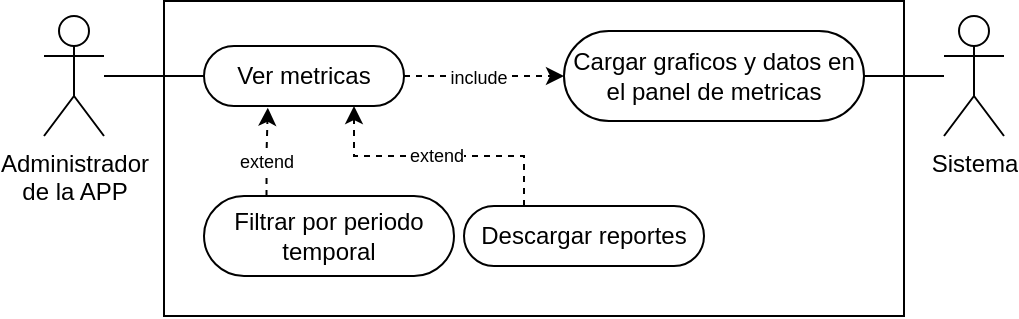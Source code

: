 <mxfile version="28.2.3">
  <diagram name="Página-1" id="YzAb6yKFwD9bNE0eNkVg">
    <mxGraphModel dx="815" dy="457" grid="1" gridSize="10" guides="1" tooltips="1" connect="1" arrows="1" fold="1" page="1" pageScale="1" pageWidth="827" pageHeight="1169" math="0" shadow="0">
      <root>
        <mxCell id="0" />
        <mxCell id="1" parent="0" />
        <mxCell id="Qqmy824FgBgtgKqBVhHB-23" value="" style="rounded=0;whiteSpace=wrap;html=1;" vertex="1" parent="1">
          <mxGeometry x="180" y="112.5" width="370" height="157.5" as="geometry" />
        </mxCell>
        <mxCell id="Qqmy824FgBgtgKqBVhHB-1" value="&lt;div&gt;Administrador&lt;/div&gt;&lt;div&gt;de la APP&lt;/div&gt;" style="shape=umlActor;verticalLabelPosition=bottom;verticalAlign=top;html=1;outlineConnect=0;" vertex="1" parent="1">
          <mxGeometry x="120" y="120" width="30" height="60" as="geometry" />
        </mxCell>
        <mxCell id="Qqmy824FgBgtgKqBVhHB-13" style="edgeStyle=orthogonalEdgeStyle;rounded=0;orthogonalLoop=1;jettySize=auto;html=1;exitX=1;exitY=0.5;exitDx=0;exitDy=0;entryX=0;entryY=0.5;entryDx=0;entryDy=0;dashed=1;" edge="1" parent="1" source="Qqmy824FgBgtgKqBVhHB-7" target="Qqmy824FgBgtgKqBVhHB-11">
          <mxGeometry relative="1" as="geometry" />
        </mxCell>
        <mxCell id="Qqmy824FgBgtgKqBVhHB-14" value="&lt;font style=&quot;font-size: 9px;&quot;&gt;include&lt;/font&gt;" style="edgeLabel;html=1;align=center;verticalAlign=middle;resizable=0;points=[];" vertex="1" connectable="0" parent="Qqmy824FgBgtgKqBVhHB-13">
          <mxGeometry x="-0.089" relative="1" as="geometry">
            <mxPoint as="offset" />
          </mxGeometry>
        </mxCell>
        <mxCell id="Qqmy824FgBgtgKqBVhHB-7" value="Ver metricas" style="rounded=1;whiteSpace=wrap;html=1;arcSize=50;" vertex="1" parent="1">
          <mxGeometry x="200" y="135" width="100" height="30" as="geometry" />
        </mxCell>
        <mxCell id="Qqmy824FgBgtgKqBVhHB-8" value="Sistema" style="shape=umlActor;verticalLabelPosition=bottom;verticalAlign=top;html=1;outlineConnect=0;" vertex="1" parent="1">
          <mxGeometry x="570" y="120" width="30" height="60" as="geometry" />
        </mxCell>
        <mxCell id="Qqmy824FgBgtgKqBVhHB-11" value="Cargar graficos y datos en el panel de metricas" style="rounded=1;whiteSpace=wrap;html=1;arcSize=50;" vertex="1" parent="1">
          <mxGeometry x="380" y="127.5" width="150" height="45" as="geometry" />
        </mxCell>
        <mxCell id="Qqmy824FgBgtgKqBVhHB-15" value="" style="endArrow=none;html=1;rounded=0;entryX=0;entryY=0.5;entryDx=0;entryDy=0;" edge="1" parent="1" source="Qqmy824FgBgtgKqBVhHB-1" target="Qqmy824FgBgtgKqBVhHB-7">
          <mxGeometry width="50" height="50" relative="1" as="geometry">
            <mxPoint x="330" y="300" as="sourcePoint" />
            <mxPoint x="380" y="250" as="targetPoint" />
          </mxGeometry>
        </mxCell>
        <mxCell id="Qqmy824FgBgtgKqBVhHB-16" value="" style="endArrow=none;html=1;rounded=0;entryX=1;entryY=0.5;entryDx=0;entryDy=0;" edge="1" parent="1" source="Qqmy824FgBgtgKqBVhHB-8" target="Qqmy824FgBgtgKqBVhHB-11">
          <mxGeometry width="50" height="50" relative="1" as="geometry">
            <mxPoint x="330" y="300" as="sourcePoint" />
            <mxPoint x="380" y="250" as="targetPoint" />
          </mxGeometry>
        </mxCell>
        <mxCell id="Qqmy824FgBgtgKqBVhHB-17" value="Filtrar por periodo temporal" style="rounded=1;whiteSpace=wrap;html=1;arcSize=50;" vertex="1" parent="1">
          <mxGeometry x="200" y="210" width="125" height="40" as="geometry" />
        </mxCell>
        <mxCell id="Qqmy824FgBgtgKqBVhHB-20" style="edgeStyle=orthogonalEdgeStyle;rounded=0;orthogonalLoop=1;jettySize=auto;html=1;exitX=0.25;exitY=0;exitDx=0;exitDy=0;entryX=0.75;entryY=1;entryDx=0;entryDy=0;dashed=1;" edge="1" parent="1" source="Qqmy824FgBgtgKqBVhHB-18" target="Qqmy824FgBgtgKqBVhHB-7">
          <mxGeometry relative="1" as="geometry" />
        </mxCell>
        <mxCell id="Qqmy824FgBgtgKqBVhHB-22" value="&lt;font style=&quot;font-size: 9px;&quot;&gt;extend&lt;/font&gt;" style="edgeLabel;html=1;align=center;verticalAlign=middle;resizable=0;points=[];" vertex="1" connectable="0" parent="Qqmy824FgBgtgKqBVhHB-20">
          <mxGeometry x="0.024" y="-1" relative="1" as="geometry">
            <mxPoint as="offset" />
          </mxGeometry>
        </mxCell>
        <mxCell id="Qqmy824FgBgtgKqBVhHB-18" value="Descargar reportes" style="rounded=1;whiteSpace=wrap;html=1;arcSize=50;" vertex="1" parent="1">
          <mxGeometry x="330" y="215" width="120" height="30" as="geometry" />
        </mxCell>
        <mxCell id="Qqmy824FgBgtgKqBVhHB-19" style="edgeStyle=orthogonalEdgeStyle;rounded=0;orthogonalLoop=1;jettySize=auto;html=1;exitX=0.25;exitY=0;exitDx=0;exitDy=0;entryX=0.319;entryY=1.029;entryDx=0;entryDy=0;entryPerimeter=0;dashed=1;" edge="1" parent="1" source="Qqmy824FgBgtgKqBVhHB-17" target="Qqmy824FgBgtgKqBVhHB-7">
          <mxGeometry relative="1" as="geometry" />
        </mxCell>
        <mxCell id="Qqmy824FgBgtgKqBVhHB-21" value="&lt;font style=&quot;font-size: 9px;&quot;&gt;extend&lt;/font&gt;" style="edgeLabel;html=1;align=center;verticalAlign=middle;resizable=0;points=[];" vertex="1" connectable="0" parent="Qqmy824FgBgtgKqBVhHB-19">
          <mxGeometry x="-0.177" y="1" relative="1" as="geometry">
            <mxPoint as="offset" />
          </mxGeometry>
        </mxCell>
      </root>
    </mxGraphModel>
  </diagram>
</mxfile>
